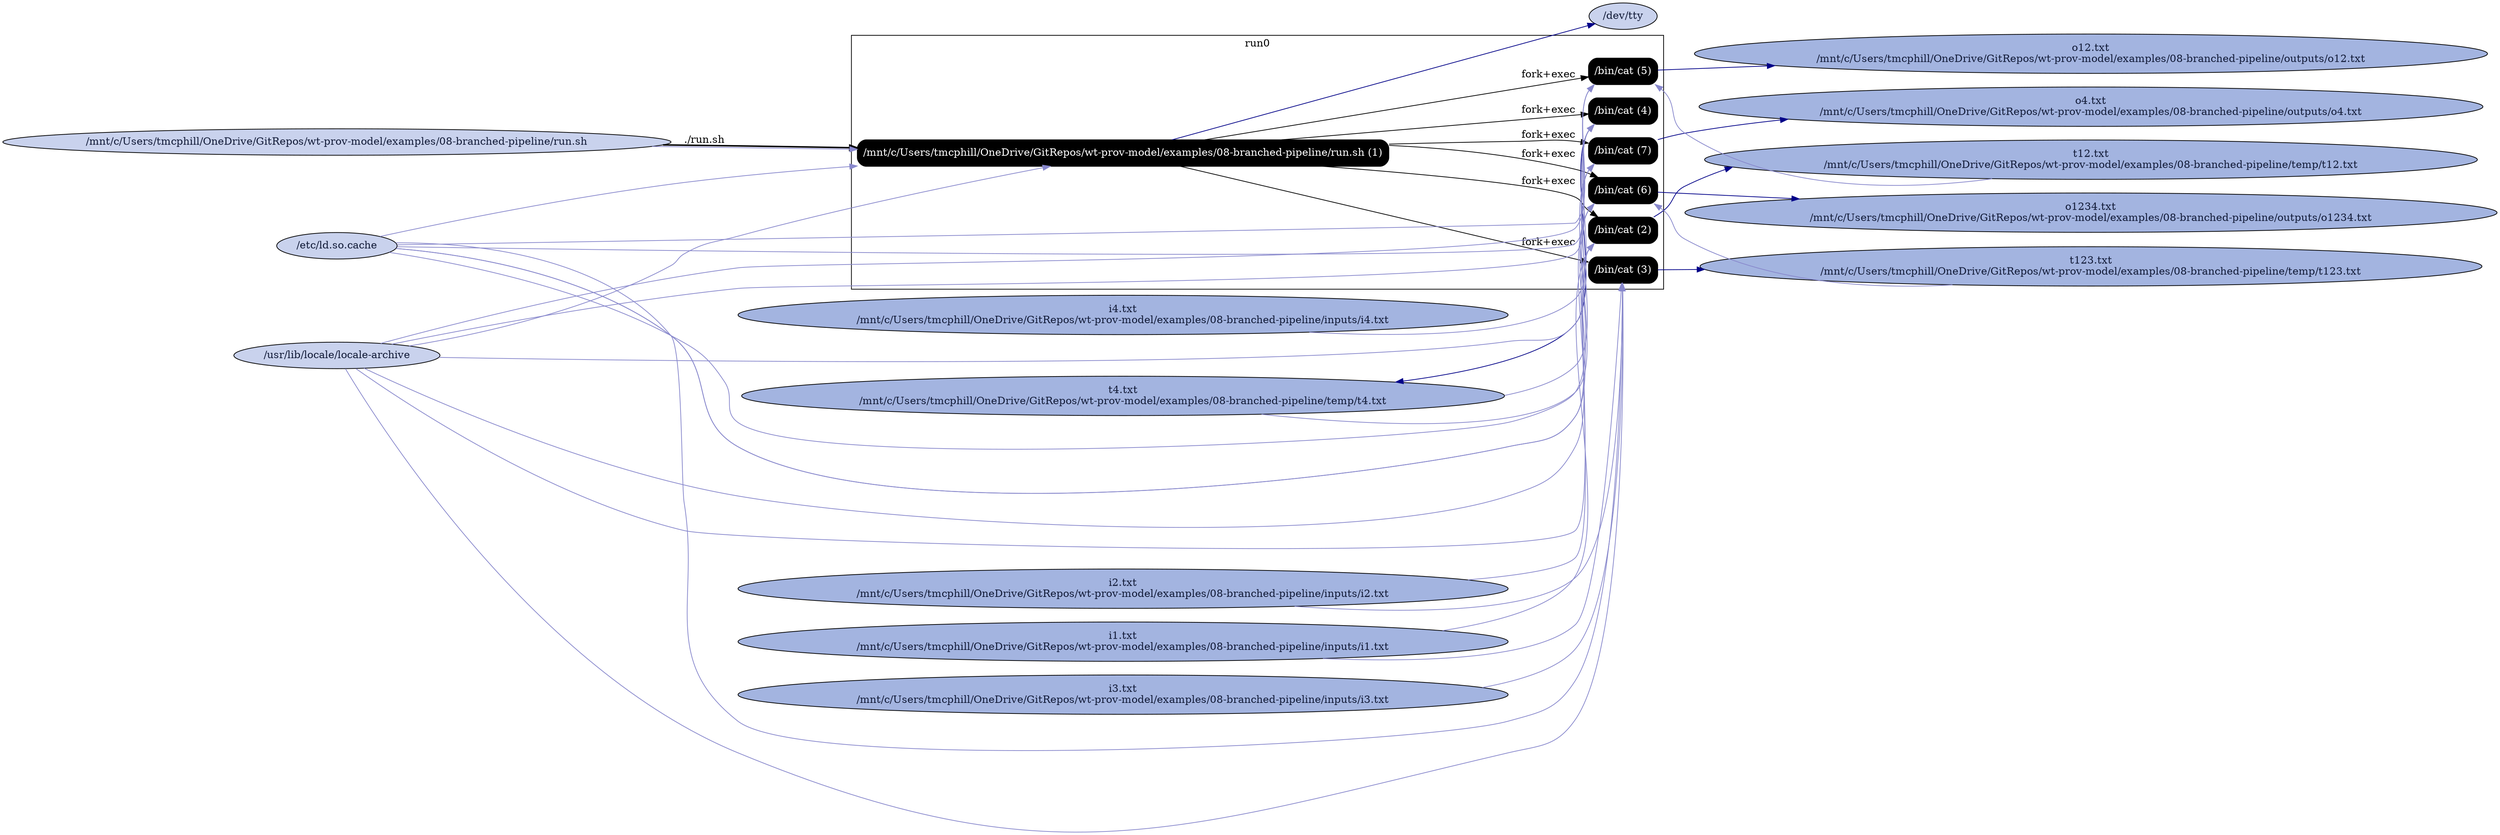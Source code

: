 digraph G {
    rankdir=LR;

    /* programs */
    node [shape=box fontcolor=white fillcolor=black style="filled,rounded"];
    subgraph cluster_run0 {
        label="run0";
        prog0 [label="/mnt/c/Users/tmcphill/OneDrive/GitRepos/wt-prov-model/examples/08-branched-pipeline/run.sh (1)"];
        prog1 [label="/bin/cat (2)"];
        prog0 -> prog1 [label="fork+exec"];
        prog2 [label="/bin/cat (3)"];
        prog0 -> prog2 [label="fork+exec"];
        prog3 [label="/bin/cat (4)"];
        prog0 -> prog3 [label="fork+exec"];
        prog4 [label="/bin/cat (5)"];
        prog0 -> prog4 [label="fork+exec"];
        prog5 [label="/bin/cat (6)"];
        prog0 -> prog5 [label="fork+exec"];
        prog6 [label="/bin/cat (7)"];
        prog0 -> prog6 [label="fork+exec"];
    }

    node [shape=ellipse fontcolor="#131C39" fillcolor="#C9D2ED"];

    /* other files */
    "/dev/tty";
    "/etc/ld.so.cache";
    "/mnt/c/Users/tmcphill/OneDrive/GitRepos/wt-prov-model/examples/08-branched-pipeline/inputs/i1.txt" [fillcolor="#A3B4E0", label="i1.txt\n/mnt/c/Users/tmcphill/OneDrive/GitRepos/wt-prov-model/examples/08-branched-pipeline/inputs/i1.txt"];
    "/mnt/c/Users/tmcphill/OneDrive/GitRepos/wt-prov-model/examples/08-branched-pipeline/inputs/i2.txt" [fillcolor="#A3B4E0", label="i2.txt\n/mnt/c/Users/tmcphill/OneDrive/GitRepos/wt-prov-model/examples/08-branched-pipeline/inputs/i2.txt"];
    "/mnt/c/Users/tmcphill/OneDrive/GitRepos/wt-prov-model/examples/08-branched-pipeline/inputs/i3.txt" [fillcolor="#A3B4E0", label="i3.txt\n/mnt/c/Users/tmcphill/OneDrive/GitRepos/wt-prov-model/examples/08-branched-pipeline/inputs/i3.txt"];
    "/mnt/c/Users/tmcphill/OneDrive/GitRepos/wt-prov-model/examples/08-branched-pipeline/inputs/i4.txt" [fillcolor="#A3B4E0", label="i4.txt\n/mnt/c/Users/tmcphill/OneDrive/GitRepos/wt-prov-model/examples/08-branched-pipeline/inputs/i4.txt"];
    "/mnt/c/Users/tmcphill/OneDrive/GitRepos/wt-prov-model/examples/08-branched-pipeline/outputs/o12.txt" [fillcolor="#A3B4E0", label="o12.txt\n/mnt/c/Users/tmcphill/OneDrive/GitRepos/wt-prov-model/examples/08-branched-pipeline/outputs/o12.txt"];
    "/mnt/c/Users/tmcphill/OneDrive/GitRepos/wt-prov-model/examples/08-branched-pipeline/outputs/o1234.txt" [fillcolor="#A3B4E0", label="o1234.txt\n/mnt/c/Users/tmcphill/OneDrive/GitRepos/wt-prov-model/examples/08-branched-pipeline/outputs/o1234.txt"];
    "/mnt/c/Users/tmcphill/OneDrive/GitRepos/wt-prov-model/examples/08-branched-pipeline/outputs/o4.txt" [fillcolor="#A3B4E0", label="o4.txt\n/mnt/c/Users/tmcphill/OneDrive/GitRepos/wt-prov-model/examples/08-branched-pipeline/outputs/o4.txt"];
    "/mnt/c/Users/tmcphill/OneDrive/GitRepos/wt-prov-model/examples/08-branched-pipeline/run.sh";
    "/mnt/c/Users/tmcphill/OneDrive/GitRepos/wt-prov-model/examples/08-branched-pipeline/temp/t12.txt" [fillcolor="#A3B4E0", label="t12.txt\n/mnt/c/Users/tmcphill/OneDrive/GitRepos/wt-prov-model/examples/08-branched-pipeline/temp/t12.txt"];
    "/mnt/c/Users/tmcphill/OneDrive/GitRepos/wt-prov-model/examples/08-branched-pipeline/temp/t123.txt" [fillcolor="#A3B4E0", label="t123.txt\n/mnt/c/Users/tmcphill/OneDrive/GitRepos/wt-prov-model/examples/08-branched-pipeline/temp/t123.txt"];
    "/mnt/c/Users/tmcphill/OneDrive/GitRepos/wt-prov-model/examples/08-branched-pipeline/temp/t4.txt" [fillcolor="#A3B4E0", label="t4.txt\n/mnt/c/Users/tmcphill/OneDrive/GitRepos/wt-prov-model/examples/08-branched-pipeline/temp/t4.txt"];
    "/usr/lib/locale/locale-archive";

    "/mnt/c/Users/tmcphill/OneDrive/GitRepos/wt-prov-model/examples/08-branched-pipeline/run.sh" -> prog0 [style=bold, label="./run.sh"];
    "/etc/ld.so.cache" -> prog0 [color="#8888CC"];
    prog0 -> "/dev/tty" [color="#000088"];
    "/usr/lib/locale/locale-archive" -> prog0 [color="#8888CC"];
    "/mnt/c/Users/tmcphill/OneDrive/GitRepos/wt-prov-model/examples/08-branched-pipeline/run.sh" -> prog0 [color="#8888CC"];
    prog1 -> "/mnt/c/Users/tmcphill/OneDrive/GitRepos/wt-prov-model/examples/08-branched-pipeline/temp/t12.txt" [color="#000088"];
    "/etc/ld.so.cache" -> prog1 [color="#8888CC"];
    "/usr/lib/locale/locale-archive" -> prog1 [color="#8888CC"];
    "/mnt/c/Users/tmcphill/OneDrive/GitRepos/wt-prov-model/examples/08-branched-pipeline/inputs/i1.txt" -> prog1 [color="#8888CC"];
    "/mnt/c/Users/tmcphill/OneDrive/GitRepos/wt-prov-model/examples/08-branched-pipeline/inputs/i2.txt" -> prog1 [color="#8888CC"];
    prog2 -> "/mnt/c/Users/tmcphill/OneDrive/GitRepos/wt-prov-model/examples/08-branched-pipeline/temp/t123.txt" [color="#000088"];
    "/etc/ld.so.cache" -> prog2 [color="#8888CC"];
    "/usr/lib/locale/locale-archive" -> prog2 [color="#8888CC"];
    "/mnt/c/Users/tmcphill/OneDrive/GitRepos/wt-prov-model/examples/08-branched-pipeline/inputs/i1.txt" -> prog2 [color="#8888CC"];
    "/mnt/c/Users/tmcphill/OneDrive/GitRepos/wt-prov-model/examples/08-branched-pipeline/inputs/i2.txt" -> prog2 [color="#8888CC"];
    "/mnt/c/Users/tmcphill/OneDrive/GitRepos/wt-prov-model/examples/08-branched-pipeline/inputs/i3.txt" -> prog2 [color="#8888CC"];
    prog3 -> "/mnt/c/Users/tmcphill/OneDrive/GitRepos/wt-prov-model/examples/08-branched-pipeline/temp/t4.txt" [color="#000088"];
    "/etc/ld.so.cache" -> prog3 [color="#8888CC"];
    "/usr/lib/locale/locale-archive" -> prog3 [color="#8888CC"];
    "/mnt/c/Users/tmcphill/OneDrive/GitRepos/wt-prov-model/examples/08-branched-pipeline/inputs/i4.txt" -> prog3 [color="#8888CC"];
    prog4 -> "/mnt/c/Users/tmcphill/OneDrive/GitRepos/wt-prov-model/examples/08-branched-pipeline/outputs/o12.txt" [color="#000088"];
    "/etc/ld.so.cache" -> prog4 [color="#8888CC"];
    "/usr/lib/locale/locale-archive" -> prog4 [color="#8888CC"];
    "/mnt/c/Users/tmcphill/OneDrive/GitRepos/wt-prov-model/examples/08-branched-pipeline/temp/t12.txt" -> prog4 [color="#8888CC"];
    prog5 -> "/mnt/c/Users/tmcphill/OneDrive/GitRepos/wt-prov-model/examples/08-branched-pipeline/outputs/o1234.txt" [color="#000088"];
    "/etc/ld.so.cache" -> prog5 [color="#8888CC"];
    "/usr/lib/locale/locale-archive" -> prog5 [color="#8888CC"];
    "/mnt/c/Users/tmcphill/OneDrive/GitRepos/wt-prov-model/examples/08-branched-pipeline/temp/t123.txt" -> prog5 [color="#8888CC"];
    "/mnt/c/Users/tmcphill/OneDrive/GitRepos/wt-prov-model/examples/08-branched-pipeline/temp/t4.txt" -> prog5 [color="#8888CC"];
    prog6 -> "/mnt/c/Users/tmcphill/OneDrive/GitRepos/wt-prov-model/examples/08-branched-pipeline/outputs/o4.txt" [color="#000088"];
    "/etc/ld.so.cache" -> prog6 [color="#8888CC"];
    "/usr/lib/locale/locale-archive" -> prog6 [color="#8888CC"];
    "/mnt/c/Users/tmcphill/OneDrive/GitRepos/wt-prov-model/examples/08-branched-pipeline/temp/t4.txt" -> prog6 [color="#8888CC"];
}
